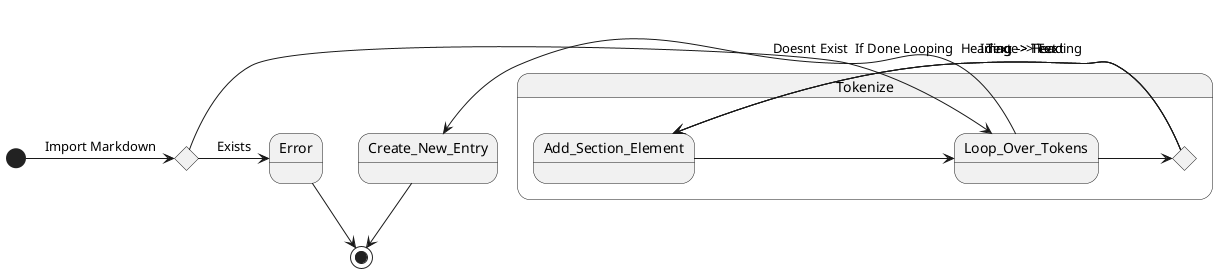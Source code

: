@startuml

state Diary_Exists <<choice>>

[*] -> Diary_Exists : Import Markdown

Diary_Exists -> Error : Exists
Error --> [*]

state Tokenize {
	state Match_Token <<choice>>

	Diary_Exists -> Loop_Over_Tokens : Doesnt Exist
	Loop_Over_Tokens -> Match_Token

	Match_Token -> Add_Section_Element : Heading -> Heading
	Match_Token -> Add_Section_Element : Image -> Text
	Match_Token -> Add_Section_Element : Text -> Text

	Add_Section_Element -> Loop_Over_Tokens
}

Loop_Over_Tokens -> Create_New_Entry : If Done Looping
Create_New_Entry --> [*]

@enduml
